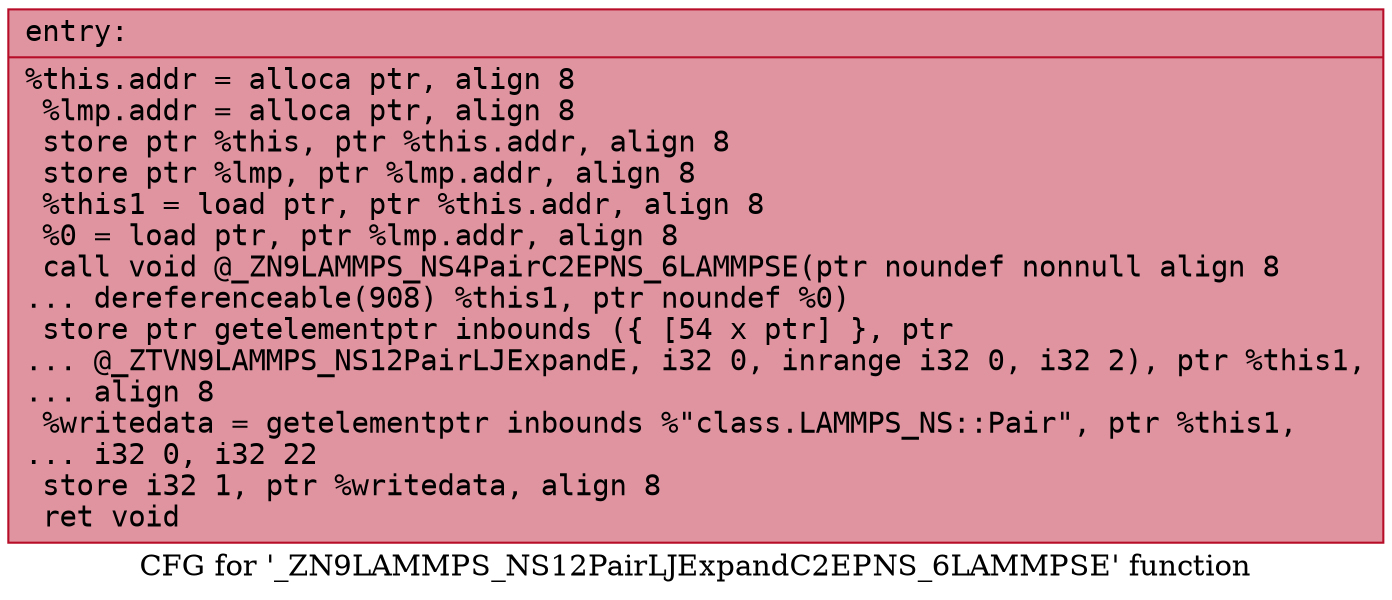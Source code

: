 digraph "CFG for '_ZN9LAMMPS_NS12PairLJExpandC2EPNS_6LAMMPSE' function" {
	label="CFG for '_ZN9LAMMPS_NS12PairLJExpandC2EPNS_6LAMMPSE' function";

	Node0x55d88d9b6b30 [shape=record,color="#b70d28ff", style=filled, fillcolor="#b70d2870" fontname="Courier",label="{entry:\l|  %this.addr = alloca ptr, align 8\l  %lmp.addr = alloca ptr, align 8\l  store ptr %this, ptr %this.addr, align 8\l  store ptr %lmp, ptr %lmp.addr, align 8\l  %this1 = load ptr, ptr %this.addr, align 8\l  %0 = load ptr, ptr %lmp.addr, align 8\l  call void @_ZN9LAMMPS_NS4PairC2EPNS_6LAMMPSE(ptr noundef nonnull align 8\l... dereferenceable(908) %this1, ptr noundef %0)\l  store ptr getelementptr inbounds (\{ [54 x ptr] \}, ptr\l... @_ZTVN9LAMMPS_NS12PairLJExpandE, i32 0, inrange i32 0, i32 2), ptr %this1,\l... align 8\l  %writedata = getelementptr inbounds %\"class.LAMMPS_NS::Pair\", ptr %this1,\l... i32 0, i32 22\l  store i32 1, ptr %writedata, align 8\l  ret void\l}"];
}
